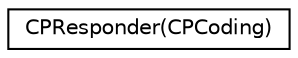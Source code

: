 digraph "Graphical Class Hierarchy"
{
  edge [fontname="Helvetica",fontsize="10",labelfontname="Helvetica",labelfontsize="10"];
  node [fontname="Helvetica",fontsize="10",shape=record];
  rankdir="LR";
  Node1 [label="CPResponder(CPCoding)",height=0.2,width=0.4,color="black", fillcolor="white", style="filled",URL="$category_c_p_responder_07_c_p_coding_08.html"];
}
